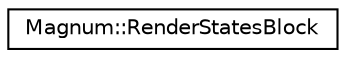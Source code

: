 digraph "圖形化之類別階層"
{
  edge [fontname="Helvetica",fontsize="10",labelfontname="Helvetica",labelfontsize="10"];
  node [fontname="Helvetica",fontsize="10",shape=record];
  rankdir="LR";
  Node1 [label="Magnum::RenderStatesBlock",height=0.2,width=0.4,color="black", fillcolor="white", style="filled",URL="$class_magnum_1_1_render_states_block.html"];
}
